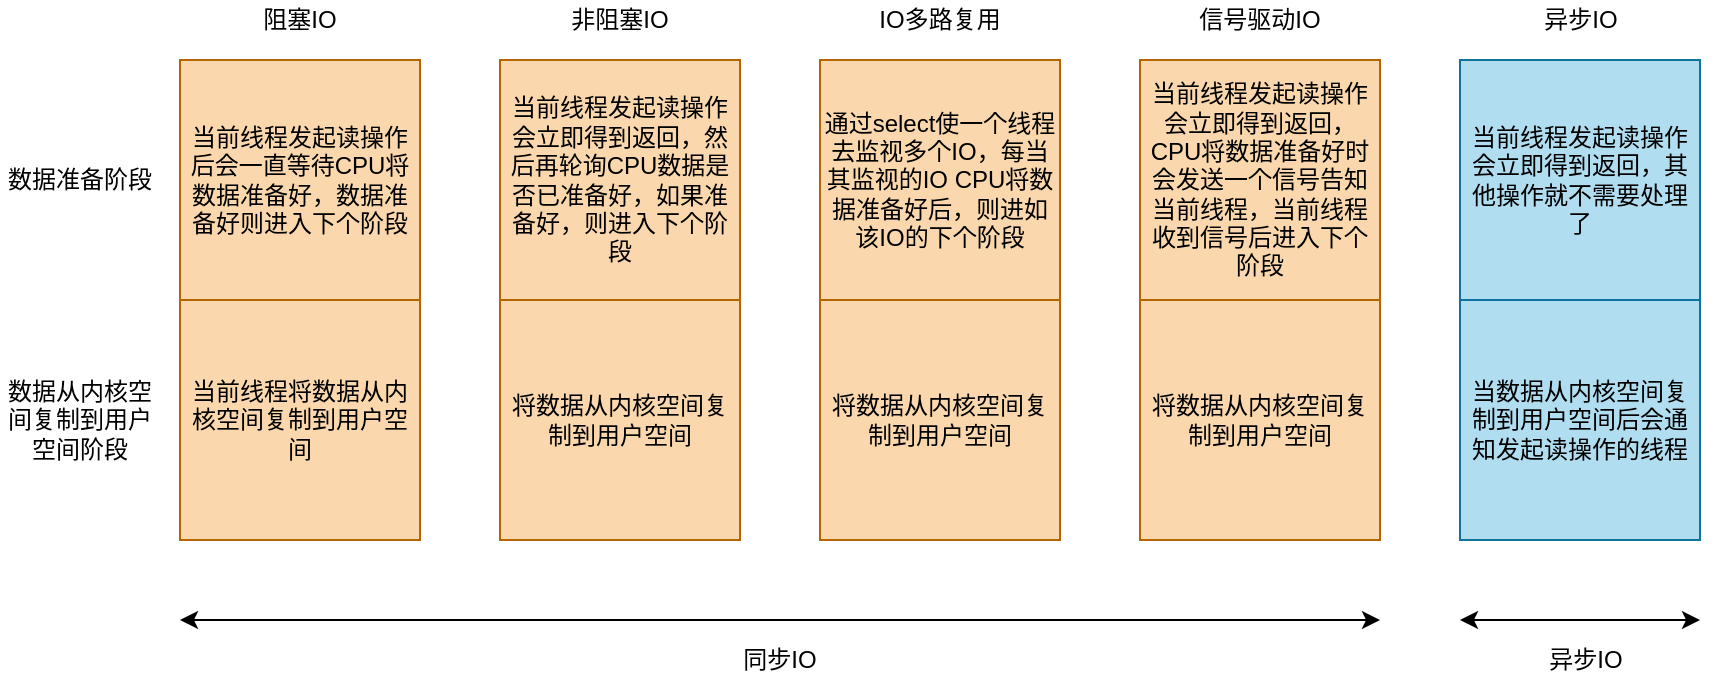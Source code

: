 <mxfile version="11.1.1" type="device"><diagram id="9TJNtA_4hUtbzIdKSCJk" name="第 1 页"><mxGraphModel dx="1086" dy="818" grid="1" gridSize="10" guides="1" tooltips="1" connect="1" arrows="1" fold="1" page="1" pageScale="1" pageWidth="827" pageHeight="1169" math="0" shadow="0"><root><mxCell id="0"/><mxCell id="1" parent="0"/><mxCell id="c-S2QqL3Dfzo3aa-r6F0-1" value="当前线程发起读操作后会一直等待CPU将数据准备好，数据准备好则进入下个阶段" style="whiteSpace=wrap;html=1;aspect=fixed;fillColor=#fad7ac;strokeColor=#b46504;" parent="1" vertex="1"><mxGeometry x="120" y="120" width="120" height="120" as="geometry"/></mxCell><mxCell id="c-S2QqL3Dfzo3aa-r6F0-2" value="当前线程将数据从内核空间复制到用户空间" style="whiteSpace=wrap;html=1;aspect=fixed;fillColor=#fad7ac;strokeColor=#b46504;" parent="1" vertex="1"><mxGeometry x="120" y="240" width="120" height="120" as="geometry"/></mxCell><mxCell id="c-S2QqL3Dfzo3aa-r6F0-7" value="当前线程发起读操作会立即得到返回，然后再轮询CPU数据是否已准备好，如果准备好，则进入下个阶段" style="whiteSpace=wrap;html=1;aspect=fixed;fillColor=#fad7ac;strokeColor=#b46504;" parent="1" vertex="1"><mxGeometry x="280" y="120" width="120" height="120" as="geometry"/></mxCell><mxCell id="c-S2QqL3Dfzo3aa-r6F0-8" value="将数据从内核空间复制到用户空间" style="whiteSpace=wrap;html=1;aspect=fixed;fillColor=#fad7ac;strokeColor=#b46504;" parent="1" vertex="1"><mxGeometry x="280" y="240" width="120" height="120" as="geometry"/></mxCell><mxCell id="c-S2QqL3Dfzo3aa-r6F0-11" value="通过select使一个线程去监视多个IO，每当其监视的IO CPU将数据准备好后，则进如该IO的下个阶段" style="whiteSpace=wrap;html=1;aspect=fixed;fillColor=#fad7ac;strokeColor=#b46504;" parent="1" vertex="1"><mxGeometry x="440" y="120" width="120" height="120" as="geometry"/></mxCell><mxCell id="c-S2QqL3Dfzo3aa-r6F0-12" value="将数据从内核空间复制到用户空间" style="whiteSpace=wrap;html=1;aspect=fixed;fillColor=#fad7ac;strokeColor=#b46504;" parent="1" vertex="1"><mxGeometry x="440" y="240" width="120" height="120" as="geometry"/></mxCell><mxCell id="c-S2QqL3Dfzo3aa-r6F0-13" value="当前线程发起读操作会立即得到返回，CPU将数据准备好时会发送一个信号告知当前线程，当前线程收到信号后进入下个阶段" style="whiteSpace=wrap;html=1;aspect=fixed;fillColor=#fad7ac;strokeColor=#b46504;" parent="1" vertex="1"><mxGeometry x="600" y="120" width="120" height="120" as="geometry"/></mxCell><mxCell id="c-S2QqL3Dfzo3aa-r6F0-14" value="将数据从内核空间复制到用户空间" style="whiteSpace=wrap;html=1;aspect=fixed;fillColor=#fad7ac;strokeColor=#b46504;" parent="1" vertex="1"><mxGeometry x="600" y="240" width="120" height="120" as="geometry"/></mxCell><mxCell id="c-S2QqL3Dfzo3aa-r6F0-15" value="当前线程发起读操作会立即得到返回，其他操作就不需要处理了" style="whiteSpace=wrap;html=1;aspect=fixed;fillColor=#b1ddf0;strokeColor=#10739e;" parent="1" vertex="1"><mxGeometry x="760" y="120" width="120" height="120" as="geometry"/></mxCell><mxCell id="c-S2QqL3Dfzo3aa-r6F0-16" value="当数据从内核空间复制到用户空间后会通知发起读操作的线程" style="whiteSpace=wrap;html=1;aspect=fixed;fillColor=#b1ddf0;strokeColor=#10739e;" parent="1" vertex="1"><mxGeometry x="760" y="240" width="120" height="120" as="geometry"/></mxCell><mxCell id="c-S2QqL3Dfzo3aa-r6F0-17" value="数据准备阶段" style="text;html=1;strokeColor=none;fillColor=none;align=center;verticalAlign=middle;whiteSpace=wrap;rounded=0;" parent="1" vertex="1"><mxGeometry x="30" y="170" width="80" height="20" as="geometry"/></mxCell><mxCell id="c-S2QqL3Dfzo3aa-r6F0-18" value="数据从内核空间复制到用户空间阶段" style="text;html=1;strokeColor=none;fillColor=none;align=center;verticalAlign=middle;whiteSpace=wrap;rounded=0;" parent="1" vertex="1"><mxGeometry x="30" y="275" width="80" height="50" as="geometry"/></mxCell><mxCell id="c-S2QqL3Dfzo3aa-r6F0-20" value="阻塞IO" style="text;html=1;strokeColor=none;fillColor=none;align=center;verticalAlign=middle;whiteSpace=wrap;rounded=0;" parent="1" vertex="1"><mxGeometry x="160" y="90" width="40" height="20" as="geometry"/></mxCell><mxCell id="c-S2QqL3Dfzo3aa-r6F0-21" value="非阻塞IO" style="text;html=1;strokeColor=none;fillColor=none;align=center;verticalAlign=middle;whiteSpace=wrap;rounded=0;" parent="1" vertex="1"><mxGeometry x="310" y="90" width="60" height="20" as="geometry"/></mxCell><mxCell id="c-S2QqL3Dfzo3aa-r6F0-22" value="IO多路复用" style="text;html=1;strokeColor=none;fillColor=none;align=center;verticalAlign=middle;whiteSpace=wrap;rounded=0;" parent="1" vertex="1"><mxGeometry x="465" y="90" width="70" height="20" as="geometry"/></mxCell><mxCell id="c-S2QqL3Dfzo3aa-r6F0-23" value="信号驱动IO" style="text;html=1;strokeColor=none;fillColor=none;align=center;verticalAlign=middle;whiteSpace=wrap;rounded=0;" parent="1" vertex="1"><mxGeometry x="625" y="90" width="70" height="20" as="geometry"/></mxCell><mxCell id="c-S2QqL3Dfzo3aa-r6F0-24" value="异步IO" style="text;html=1;strokeColor=none;fillColor=none;align=center;verticalAlign=middle;whiteSpace=wrap;rounded=0;" parent="1" vertex="1"><mxGeometry x="797.5" y="90" width="45" height="20" as="geometry"/></mxCell><mxCell id="c-S2QqL3Dfzo3aa-r6F0-25" value="" style="endArrow=classic;startArrow=classic;html=1;" parent="1" edge="1"><mxGeometry width="50" height="50" relative="1" as="geometry"><mxPoint x="120" y="400" as="sourcePoint"/><mxPoint x="720" y="400" as="targetPoint"/></mxGeometry></mxCell><mxCell id="c-S2QqL3Dfzo3aa-r6F0-26" value="" style="endArrow=classic;startArrow=classic;html=1;" parent="1" edge="1"><mxGeometry width="50" height="50" relative="1" as="geometry"><mxPoint x="760" y="400" as="sourcePoint"/><mxPoint x="880" y="400" as="targetPoint"/></mxGeometry></mxCell><mxCell id="c-S2QqL3Dfzo3aa-r6F0-27" value="同步IO" style="text;html=1;strokeColor=none;fillColor=none;align=center;verticalAlign=middle;whiteSpace=wrap;rounded=0;" parent="1" vertex="1"><mxGeometry x="400" y="410" width="40" height="20" as="geometry"/></mxCell><mxCell id="c-S2QqL3Dfzo3aa-r6F0-28" value="异步IO" style="text;html=1;strokeColor=none;fillColor=none;align=center;verticalAlign=middle;whiteSpace=wrap;rounded=0;" parent="1" vertex="1"><mxGeometry x="802.5" y="410" width="40" height="20" as="geometry"/></mxCell></root></mxGraphModel></diagram></mxfile>